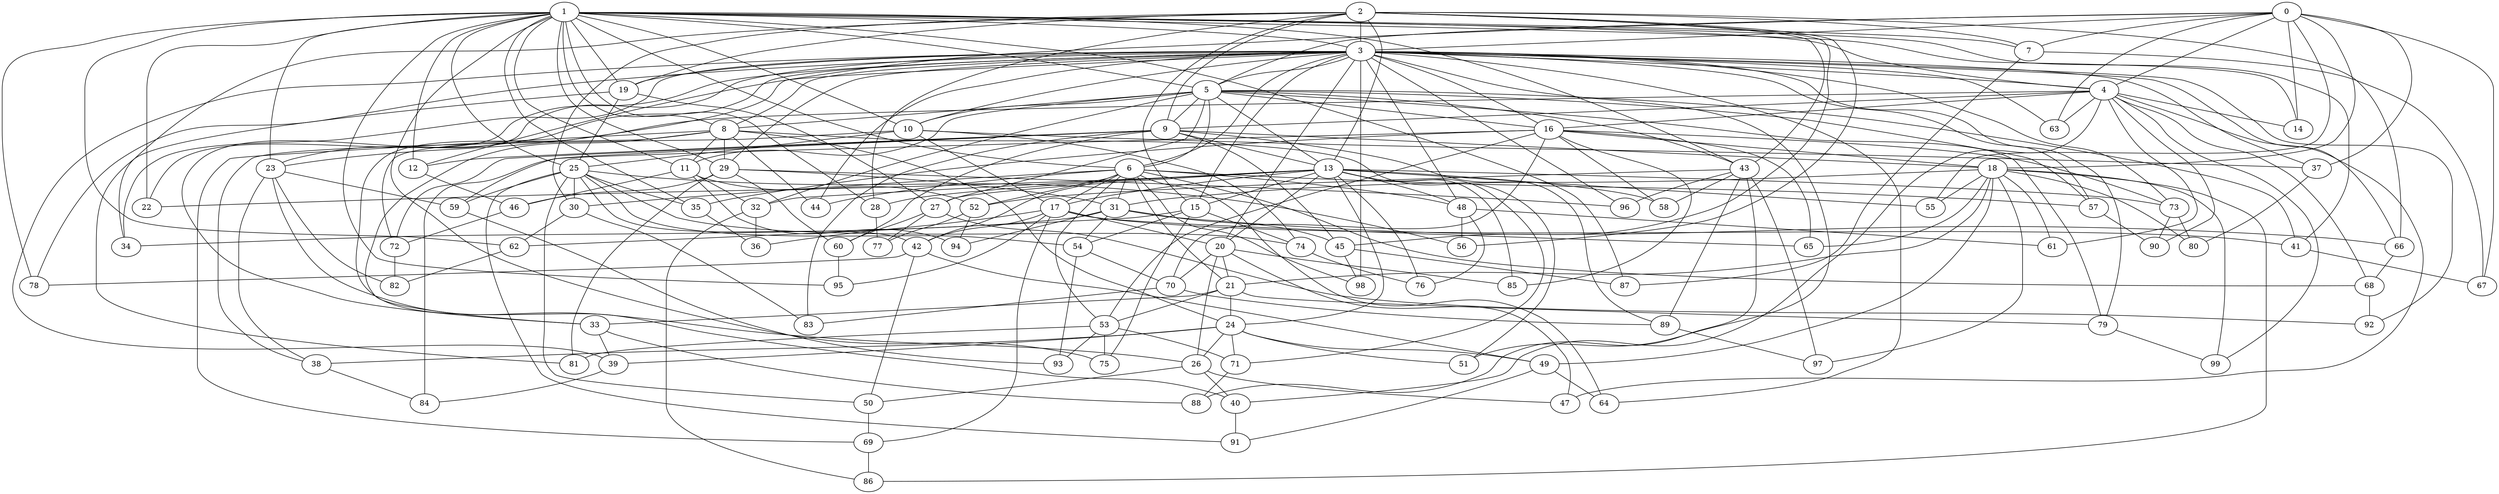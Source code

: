 strict graph "barabasi_albert_graph(100,3)" {
0;
1;
2;
3;
4;
5;
6;
7;
8;
9;
10;
11;
12;
13;
14;
15;
16;
17;
18;
19;
20;
21;
22;
23;
24;
25;
26;
27;
28;
29;
30;
31;
32;
33;
34;
35;
36;
37;
38;
39;
40;
41;
42;
43;
44;
45;
46;
47;
48;
49;
50;
51;
52;
53;
54;
55;
56;
57;
58;
59;
60;
61;
62;
63;
64;
65;
66;
67;
68;
69;
70;
71;
72;
73;
74;
75;
76;
77;
78;
79;
80;
81;
82;
83;
84;
85;
86;
87;
88;
89;
90;
91;
92;
93;
94;
95;
96;
97;
98;
99;
0 -- 3  [is_available=True, prob="0.723403118657"];
0 -- 4  [is_available=True, prob="0.907836805207"];
0 -- 5  [is_available=True, prob="1.0"];
0 -- 7  [is_available=True, prob="0.481633967051"];
0 -- 12  [is_available=True, prob="0.724540594091"];
0 -- 14  [is_available=True, prob="0.237211349294"];
0 -- 18  [is_available=True, prob="0.142435944687"];
0 -- 67  [is_available=True, prob="0.0324532018243"];
0 -- 55  [is_available=True, prob="1.0"];
0 -- 63  [is_available=True, prob="0.661554420699"];
0 -- 37  [is_available=True, prob="1.0"];
1 -- 3  [is_available=True, prob="0.965689152429"];
1 -- 4  [is_available=True, prob="0.390438883792"];
1 -- 5  [is_available=True, prob="0.333547479532"];
1 -- 6  [is_available=True, prob="0.51723401743"];
1 -- 7  [is_available=True, prob="0.966496482039"];
1 -- 8  [is_available=True, prob="0.342345899197"];
1 -- 10  [is_available=True, prob="0.159954975526"];
1 -- 11  [is_available=True, prob="0.16529982237"];
1 -- 12  [is_available=True, prob="0.365151189729"];
1 -- 14  [is_available=True, prob="0.805385406789"];
1 -- 19  [is_available=True, prob="0.0868866077471"];
1 -- 22  [is_available=True, prob="0.165588803306"];
1 -- 23  [is_available=True, prob="0.449451929688"];
1 -- 25  [is_available=True, prob="0.568600405493"];
1 -- 28  [is_available=True, prob="0.931592968466"];
1 -- 29  [is_available=True, prob="0.614082957132"];
1 -- 35  [is_available=True, prob="0.192128714882"];
1 -- 41  [is_available=True, prob="1.0"];
1 -- 43  [is_available=True, prob="1.0"];
1 -- 62  [is_available=True, prob="1.0"];
1 -- 75  [is_available=True, prob="1.0"];
1 -- 78  [is_available=True, prob="0.0658536362969"];
1 -- 87  [is_available=True, prob="0.144739716717"];
1 -- 95  [is_available=True, prob="0.381388466913"];
2 -- 34  [is_available=True, prob="0.059177241978"];
2 -- 3  [is_available=True, prob="1.0"];
2 -- 66  [is_available=True, prob="0.936130724931"];
2 -- 7  [is_available=True, prob="0.897639948965"];
2 -- 9  [is_available=True, prob="1.0"];
2 -- 43  [is_available=True, prob="1.0"];
2 -- 13  [is_available=True, prob="0.569302572359"];
2 -- 15  [is_available=True, prob="0.924118860121"];
2 -- 56  [is_available=True, prob="1.0"];
2 -- 19  [is_available=True, prob="0.726764808585"];
2 -- 45  [is_available=True, prob="0.4836949748"];
2 -- 28  [is_available=True, prob="1.0"];
2 -- 30  [is_available=True, prob="0.270705379643"];
3 -- 4  [is_available=True, prob="1.0"];
3 -- 5  [is_available=True, prob="0.795421846831"];
3 -- 6  [is_available=True, prob="1.0"];
3 -- 8  [is_available=True, prob="0.337882544232"];
3 -- 10  [is_available=True, prob="0.369536659688"];
3 -- 15  [is_available=True, prob="0.862093501627"];
3 -- 16  [is_available=True, prob="0.246667145764"];
3 -- 19  [is_available=True, prob="1.0"];
3 -- 20  [is_available=True, prob="1.0"];
3 -- 22  [is_available=True, prob="0.370803959391"];
3 -- 23  [is_available=True, prob="0.993992751446"];
3 -- 29  [is_available=True, prob="0.527846715534"];
3 -- 33  [is_available=True, prob="1.0"];
3 -- 34  [is_available=True, prob="1.0"];
3 -- 37  [is_available=True, prob="0.58775923504"];
3 -- 39  [is_available=True, prob="0.480358725375"];
3 -- 40  [is_available=True, prob="0.470177749003"];
3 -- 44  [is_available=True, prob="1.0"];
3 -- 48  [is_available=True, prob="1.0"];
3 -- 51  [is_available=True, prob="0.104150760322"];
3 -- 57  [is_available=True, prob="0.0741517494999"];
3 -- 63  [is_available=True, prob="0.219522419235"];
3 -- 64  [is_available=True, prob="0.0143258681294"];
3 -- 66  [is_available=True, prob="0.136774286977"];
3 -- 73  [is_available=True, prob="1.0"];
3 -- 78  [is_available=True, prob="0.0867296891843"];
3 -- 79  [is_available=True, prob="0.840577796697"];
3 -- 92  [is_available=True, prob="1.0"];
3 -- 96  [is_available=True, prob="0.349357614294"];
3 -- 98  [is_available=True, prob="0.117140036997"];
4 -- 68  [is_available=True, prob="0.711434780843"];
4 -- 40  [is_available=True, prob="1.0"];
4 -- 9  [is_available=True, prob="1.0"];
4 -- 14  [is_available=True, prob="0.562452707662"];
4 -- 47  [is_available=True, prob="1.0"];
4 -- 16  [is_available=True, prob="1.0"];
4 -- 99  [is_available=True, prob="0.27420919365"];
4 -- 23  [is_available=True, prob="1.0"];
4 -- 90  [is_available=True, prob="0.275177187455"];
4 -- 61  [is_available=True, prob="1.0"];
4 -- 63  [is_available=True, prob="0.6972497123"];
5 -- 6  [is_available=True, prob="0.0991703688472"];
5 -- 32  [is_available=True, prob="1.0"];
5 -- 8  [is_available=True, prob="1.0"];
5 -- 9  [is_available=True, prob="1.0"];
5 -- 10  [is_available=True, prob="1.0"];
5 -- 11  [is_available=True, prob="1.0"];
5 -- 13  [is_available=True, prob="0.0280339882649"];
5 -- 79  [is_available=True, prob="0.0453004179282"];
5 -- 16  [is_available=True, prob="1.0"];
5 -- 43  [is_available=True, prob="0.0915519581182"];
5 -- 41  [is_available=True, prob="0.817487317224"];
5 -- 57  [is_available=True, prob="1.0"];
5 -- 27  [is_available=True, prob="0.27434227547"];
6 -- 64  [is_available=True, prob="0.862212667166"];
6 -- 98  [is_available=True, prob="0.559418904983"];
6 -- 68  [is_available=True, prob="1.0"];
6 -- 42  [is_available=True, prob="0.0278692078525"];
6 -- 44  [is_available=True, prob="0.476684858282"];
6 -- 48  [is_available=True, prob="0.472266143571"];
6 -- 17  [is_available=True, prob="0.785427914841"];
6 -- 52  [is_available=True, prob="0.988999531698"];
6 -- 21  [is_available=True, prob="0.185679422913"];
6 -- 57  [is_available=True, prob="0.995304884687"];
6 -- 53  [is_available=True, prob="0.130841214487"];
6 -- 30  [is_available=True, prob="1.0"];
6 -- 31  [is_available=True, prob="0.132123500961"];
7 -- 67  [is_available=True, prob="0.565073533654"];
7 -- 87  [is_available=True, prob="0.633369912869"];
8 -- 33  [is_available=True, prob="0.591381355092"];
8 -- 72  [is_available=True, prob="0.318144599031"];
8 -- 11  [is_available=True, prob="0.926414984504"];
8 -- 44  [is_available=True, prob="0.613356685089"];
8 -- 51  [is_available=True, prob="0.624969947029"];
8 -- 24  [is_available=True, prob="0.876540086746"];
8 -- 29  [is_available=True, prob="0.422061379326"];
8 -- 69  [is_available=True, prob="0.731949043843"];
9 -- 72  [is_available=True, prob="0.650313155292"];
9 -- 12  [is_available=True, prob="0.257545701993"];
9 -- 13  [is_available=True, prob="1.0"];
9 -- 45  [is_available=True, prob="0.949206427776"];
9 -- 18  [is_available=True, prob="0.896285059949"];
9 -- 83  [is_available=True, prob="1.0"];
9 -- 89  [is_available=True, prob="0.119163946434"];
9 -- 59  [is_available=True, prob="0.336971965759"];
9 -- 60  [is_available=True, prob="0.686511632066"];
10 -- 37  [is_available=True, prob="1.0"];
10 -- 38  [is_available=True, prob="0.0230285612128"];
10 -- 74  [is_available=True, prob="0.632254197834"];
10 -- 17  [is_available=True, prob="0.295741059948"];
10 -- 25  [is_available=True, prob="0.0621508990013"];
11 -- 32  [is_available=True, prob="0.963026867526"];
11 -- 46  [is_available=True, prob="0.801708129806"];
11 -- 52  [is_available=True, prob="1.0"];
11 -- 94  [is_available=True, prob="0.330191245663"];
12 -- 46  [is_available=True, prob="1.0"];
13 -- 32  [is_available=True, prob="0.742463814892"];
13 -- 71  [is_available=True, prob="0.838444204907"];
13 -- 73  [is_available=True, prob="1.0"];
13 -- 15  [is_available=True, prob="0.644689231857"];
13 -- 48  [is_available=True, prob="1.0"];
13 -- 17  [is_available=True, prob="1.0"];
13 -- 20  [is_available=True, prob="0.302848437128"];
13 -- 85  [is_available=True, prob="0.362927591701"];
13 -- 22  [is_available=True, prob="0.950524311806"];
13 -- 55  [is_available=True, prob="0.404691455664"];
13 -- 24  [is_available=True, prob="1.0"];
13 -- 58  [is_available=True, prob="0.583428606699"];
13 -- 27  [is_available=True, prob="0.517213899381"];
13 -- 28  [is_available=True, prob="0.596372056752"];
13 -- 76  [is_available=True, prob="1.0"];
15 -- 74  [is_available=True, prob="0.773269701291"];
15 -- 75  [is_available=True, prob="0.0249379179511"];
15 -- 54  [is_available=True, prob="1.0"];
15 -- 62  [is_available=True, prob="0.806209371581"];
16 -- 65  [is_available=True, prob="0.803938633586"];
16 -- 35  [is_available=True, prob="0.241288041265"];
16 -- 70  [is_available=True, prob="0.620042936689"];
16 -- 73  [is_available=True, prob="1.0"];
16 -- 18  [is_available=True, prob="0.0450008644581"];
16 -- 84  [is_available=True, prob="0.403434341722"];
16 -- 53  [is_available=True, prob="1.0"];
16 -- 58  [is_available=True, prob="0.84983424842"];
16 -- 85  [is_available=True, prob="0.823947873117"];
17 -- 65  [is_available=True, prob="0.815657739757"];
17 -- 36  [is_available=True, prob="1.0"];
17 -- 69  [is_available=True, prob="1.0"];
17 -- 41  [is_available=True, prob="0.41853514732"];
17 -- 20  [is_available=True, prob="0.634442552318"];
17 -- 42  [is_available=True, prob="0.632868822737"];
17 -- 95  [is_available=True, prob="0.512984875019"];
18 -- 65  [is_available=True, prob="0.73909139196"];
18 -- 99  [is_available=True, prob="0.738851910449"];
18 -- 97  [is_available=True, prob="0.746970109609"];
18 -- 80  [is_available=True, prob="0.744542363448"];
18 -- 49  [is_available=True, prob="1.0"];
18 -- 21  [is_available=True, prob="0.13937889462"];
18 -- 86  [is_available=True, prob="0.99066647958"];
18 -- 55  [is_available=True, prob="1.0"];
18 -- 61  [is_available=True, prob="0.955646453606"];
18 -- 31  [is_available=True, prob="0.84786288162"];
19 -- 81  [is_available=True, prob="1.0"];
19 -- 25  [is_available=True, prob="0.0191065185492"];
19 -- 27  [is_available=True, prob="0.653690075736"];
20 -- 70  [is_available=True, prob="0.630631615698"];
20 -- 47  [is_available=True, prob="0.455060067662"];
20 -- 21  [is_available=True, prob="0.373255461737"];
20 -- 26  [is_available=True, prob="0.0483743552688"];
20 -- 85  [is_available=True, prob="0.722435815071"];
21 -- 33  [is_available=True, prob="0.797054879233"];
21 -- 79  [is_available=True, prob="0.0298533808093"];
21 -- 53  [is_available=True, prob="0.931425446531"];
21 -- 24  [is_available=True, prob="0.959880286625"];
23 -- 38  [is_available=True, prob="0.619006452464"];
23 -- 82  [is_available=True, prob="0.955239027309"];
23 -- 26  [is_available=True, prob="0.683602717319"];
23 -- 59  [is_available=True, prob="0.913008556402"];
24 -- 38  [is_available=True, prob="0.101812136157"];
24 -- 39  [is_available=True, prob="0.265311587632"];
24 -- 71  [is_available=True, prob="0.798586801227"];
24 -- 49  [is_available=True, prob="0.389146656169"];
24 -- 51  [is_available=True, prob="0.0793565791979"];
24 -- 26  [is_available=True, prob="0.0417671476689"];
25 -- 35  [is_available=True, prob="1.0"];
25 -- 91  [is_available=True, prob="0.877488203082"];
25 -- 50  [is_available=True, prob="0.698334860697"];
25 -- 74  [is_available=True, prob="0.440362195651"];
25 -- 54  [is_available=True, prob="0.496529601953"];
25 -- 56  [is_available=True, prob="1.0"];
25 -- 59  [is_available=True, prob="0.453571866546"];
25 -- 42  [is_available=True, prob="1.0"];
25 -- 30  [is_available=True, prob="0.347650272779"];
26 -- 40  [is_available=True, prob="1.0"];
26 -- 47  [is_available=True, prob="0.0203581063659"];
26 -- 50  [is_available=True, prob="0.0149821842519"];
27 -- 60  [is_available=True, prob="0.714814691342"];
27 -- 77  [is_available=True, prob="0.913380585162"];
27 -- 92  [is_available=True, prob="0.637173485786"];
28 -- 77  [is_available=True, prob="0.890758521723"];
29 -- 96  [is_available=True, prob="0.426703648256"];
29 -- 46  [is_available=True, prob="0.159873983452"];
29 -- 81  [is_available=True, prob="0.504020486511"];
29 -- 60  [is_available=True, prob="0.319099234137"];
29 -- 31  [is_available=True, prob="0.540302085688"];
30 -- 83  [is_available=True, prob="1.0"];
30 -- 62  [is_available=True, prob="0.429196077401"];
31 -- 34  [is_available=True, prob="0.784341385212"];
31 -- 66  [is_available=True, prob="0.655487775557"];
31 -- 45  [is_available=True, prob="1.0"];
31 -- 54  [is_available=True, prob="0.138713929121"];
31 -- 94  [is_available=True, prob="0.317279671822"];
32 -- 36  [is_available=True, prob="0.0867002316385"];
32 -- 86  [is_available=True, prob="0.903726770794"];
33 -- 88  [is_available=True, prob="1.0"];
33 -- 39  [is_available=True, prob="0.627599876456"];
35 -- 36  [is_available=True, prob="0.30058711551"];
37 -- 80  [is_available=True, prob="0.221230667023"];
38 -- 84  [is_available=True, prob="1.0"];
39 -- 84  [is_available=True, prob="0.0455741226448"];
40 -- 91  [is_available=True, prob="0.460976144298"];
41 -- 67  [is_available=True, prob="0.250115843876"];
42 -- 49  [is_available=True, prob="0.702152398068"];
42 -- 78  [is_available=True, prob="0.0951122115295"];
42 -- 50  [is_available=True, prob="0.762932056852"];
43 -- 96  [is_available=True, prob="0.368445340283"];
43 -- 97  [is_available=True, prob="0.323465054181"];
43 -- 52  [is_available=True, prob="1.0"];
43 -- 88  [is_available=True, prob="1.0"];
43 -- 89  [is_available=True, prob="0.0470207473254"];
43 -- 58  [is_available=True, prob="0.169635819449"];
45 -- 87  [is_available=True, prob="0.843354994881"];
45 -- 98  [is_available=True, prob="1.0"];
46 -- 72  [is_available=True, prob="0.139168163579"];
48 -- 76  [is_available=True, prob="0.690721731713"];
48 -- 56  [is_available=True, prob="1.0"];
48 -- 61  [is_available=True, prob="1.0"];
49 -- 64  [is_available=True, prob="0.245527511482"];
49 -- 91  [is_available=True, prob="0.150391731559"];
50 -- 69  [is_available=True, prob="0.303246972104"];
52 -- 94  [is_available=True, prob="0.42598457733"];
52 -- 77  [is_available=True, prob="0.535746585926"];
53 -- 71  [is_available=True, prob="0.55202081916"];
53 -- 75  [is_available=True, prob="0.794216003497"];
53 -- 81  [is_available=True, prob="0.778751538643"];
53 -- 93  [is_available=True, prob="1.0"];
54 -- 93  [is_available=True, prob="0.302549811288"];
54 -- 70  [is_available=True, prob="0.370837673035"];
57 -- 90  [is_available=True, prob="0.564327549956"];
59 -- 93  [is_available=True, prob="0.819338876118"];
60 -- 95  [is_available=True, prob="0.863330852475"];
62 -- 82  [is_available=True, prob="1.0"];
66 -- 68  [is_available=True, prob="0.379199734166"];
68 -- 92  [is_available=True, prob="1.0"];
69 -- 86  [is_available=True, prob="0.546786799251"];
70 -- 89  [is_available=True, prob="0.717318467045"];
70 -- 83  [is_available=True, prob="0.544241979086"];
71 -- 88  [is_available=True, prob="0.41348198426"];
72 -- 82  [is_available=True, prob="0.821370840064"];
73 -- 80  [is_available=True, prob="0.124463771936"];
73 -- 90  [is_available=True, prob="0.502677660505"];
74 -- 76  [is_available=True, prob="0.209379793594"];
79 -- 99  [is_available=True, prob="1.0"];
89 -- 97  [is_available=True, prob="1.0"];
}

